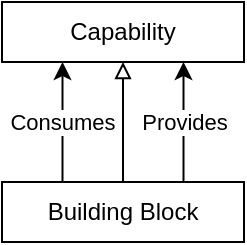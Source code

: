<mxfile version="20.7.4" type="device"><diagram id="LXZnHUu8tuT4-nUrzxID" name="Page-1"><mxGraphModel dx="1098" dy="1513" grid="1" gridSize="10" guides="1" tooltips="1" connect="1" arrows="1" fold="1" page="1" pageScale="1" pageWidth="850" pageHeight="1100" math="0" shadow="0"><root><mxCell id="0"/><mxCell id="1" parent="0"/><mxCell id="UdVK7MGvHCr_2XBFrNMK-1" value="Capability" style="rounded=0;whiteSpace=wrap;html=1;" vertex="1" parent="1"><mxGeometry x="340" y="480" width="121" height="30" as="geometry"/></mxCell><mxCell id="UdVK7MGvHCr_2XBFrNMK-3" style="edgeStyle=orthogonalEdgeStyle;rounded=0;orthogonalLoop=1;jettySize=auto;html=1;endArrow=block;endFill=0;" edge="1" parent="1" source="UdVK7MGvHCr_2XBFrNMK-2" target="UdVK7MGvHCr_2XBFrNMK-1"><mxGeometry relative="1" as="geometry"/></mxCell><mxCell id="UdVK7MGvHCr_2XBFrNMK-4" value="Consumes" style="edgeStyle=orthogonalEdgeStyle;rounded=0;orthogonalLoop=1;jettySize=auto;html=1;exitX=0.25;exitY=0;exitDx=0;exitDy=0;entryX=0.25;entryY=1;entryDx=0;entryDy=0;" edge="1" parent="1" source="UdVK7MGvHCr_2XBFrNMK-2" target="UdVK7MGvHCr_2XBFrNMK-1"><mxGeometry relative="1" as="geometry"/></mxCell><mxCell id="UdVK7MGvHCr_2XBFrNMK-5" value="Provides" style="edgeStyle=orthogonalEdgeStyle;rounded=0;orthogonalLoop=1;jettySize=auto;html=1;exitX=0.75;exitY=0;exitDx=0;exitDy=0;entryX=0.75;entryY=1;entryDx=0;entryDy=0;" edge="1" parent="1" source="UdVK7MGvHCr_2XBFrNMK-2" target="UdVK7MGvHCr_2XBFrNMK-1"><mxGeometry relative="1" as="geometry"/></mxCell><mxCell id="UdVK7MGvHCr_2XBFrNMK-2" value="Building Block" style="rounded=0;whiteSpace=wrap;html=1;" vertex="1" parent="1"><mxGeometry x="340" y="570" width="121" height="30" as="geometry"/></mxCell></root></mxGraphModel></diagram></mxfile>